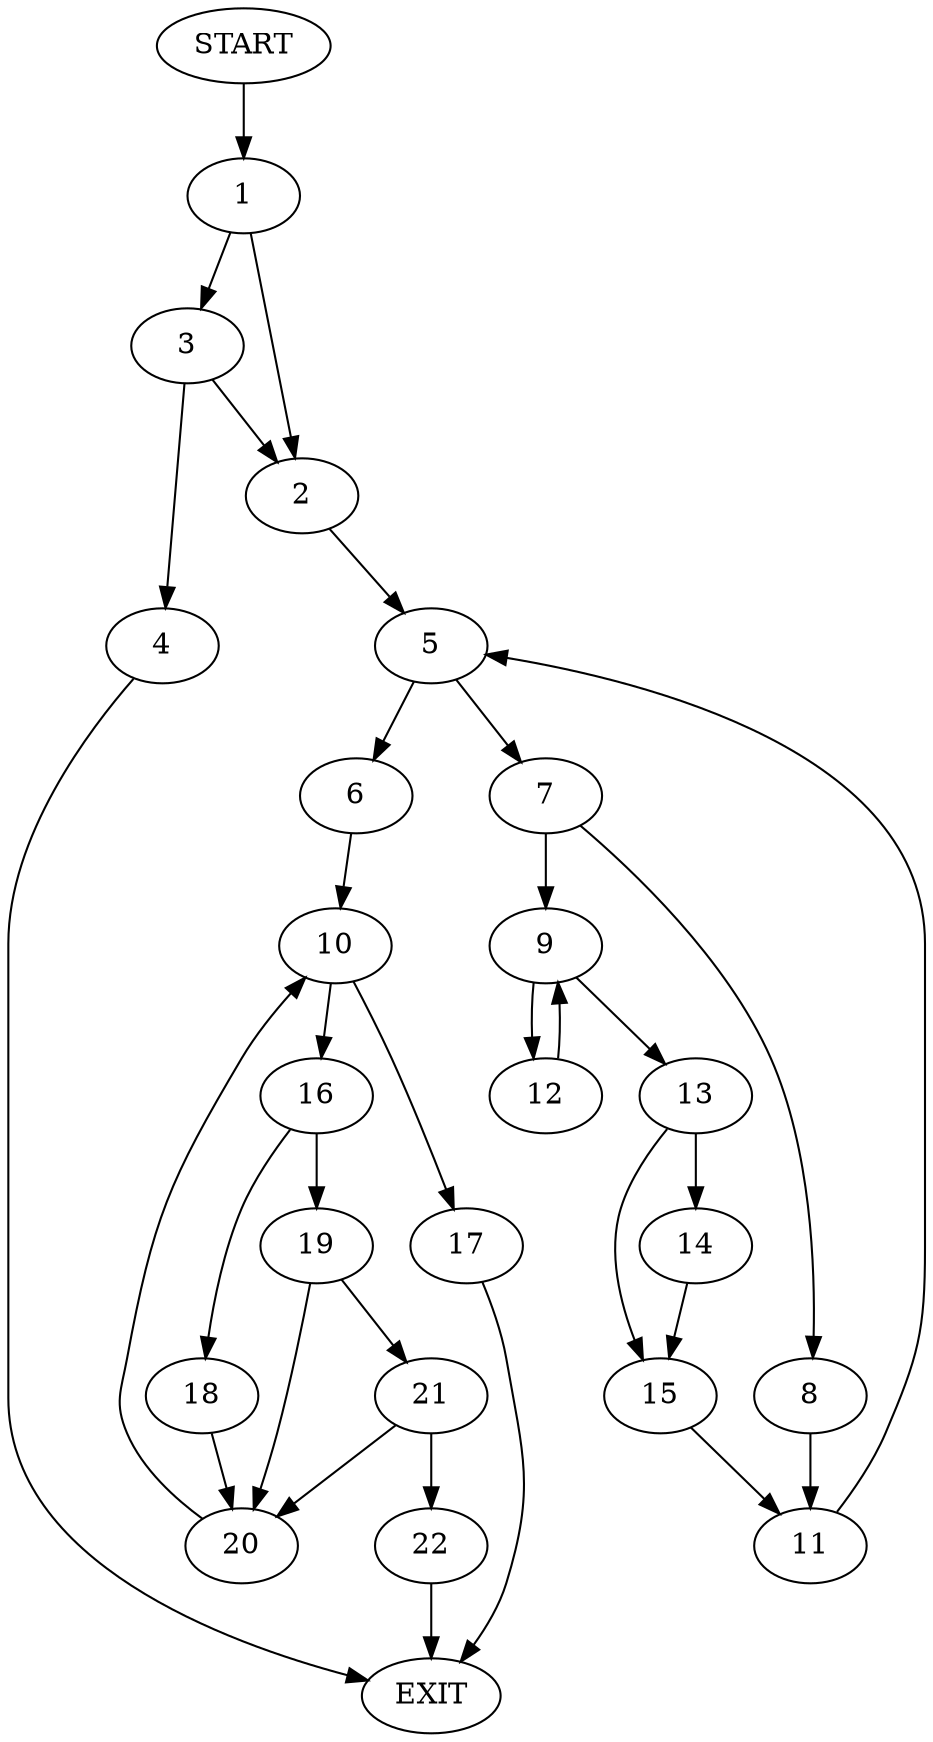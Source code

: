 digraph {
0 [label="START"]
23 [label="EXIT"]
0 -> 1
1 -> 2
1 -> 3
3 -> 2
3 -> 4
2 -> 5
4 -> 23
5 -> 6
5 -> 7
7 -> 8
7 -> 9
6 -> 10
8 -> 11
9 -> 12
9 -> 13
11 -> 5
12 -> 9
13 -> 14
13 -> 15
14 -> 15
15 -> 11
10 -> 16
10 -> 17
17 -> 23
16 -> 18
16 -> 19
18 -> 20
19 -> 20
19 -> 21
20 -> 10
21 -> 20
21 -> 22
22 -> 23
}
